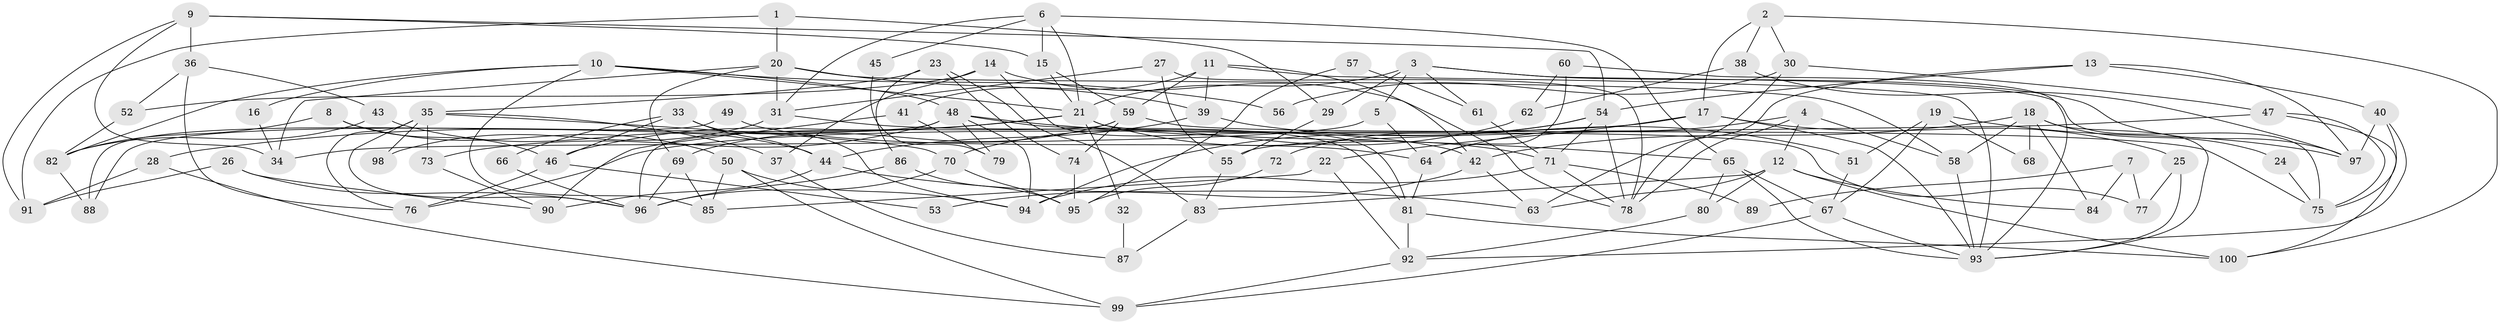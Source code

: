 // Generated by graph-tools (version 1.1) at 2025/11/02/21/25 10:11:14]
// undirected, 100 vertices, 200 edges
graph export_dot {
graph [start="1"]
  node [color=gray90,style=filled];
  1;
  2;
  3;
  4;
  5;
  6;
  7;
  8;
  9;
  10;
  11;
  12;
  13;
  14;
  15;
  16;
  17;
  18;
  19;
  20;
  21;
  22;
  23;
  24;
  25;
  26;
  27;
  28;
  29;
  30;
  31;
  32;
  33;
  34;
  35;
  36;
  37;
  38;
  39;
  40;
  41;
  42;
  43;
  44;
  45;
  46;
  47;
  48;
  49;
  50;
  51;
  52;
  53;
  54;
  55;
  56;
  57;
  58;
  59;
  60;
  61;
  62;
  63;
  64;
  65;
  66;
  67;
  68;
  69;
  70;
  71;
  72;
  73;
  74;
  75;
  76;
  77;
  78;
  79;
  80;
  81;
  82;
  83;
  84;
  85;
  86;
  87;
  88;
  89;
  90;
  91;
  92;
  93;
  94;
  95;
  96;
  97;
  98;
  99;
  100;
  1 -- 20;
  1 -- 29;
  1 -- 91;
  2 -- 17;
  2 -- 100;
  2 -- 30;
  2 -- 38;
  3 -- 5;
  3 -- 21;
  3 -- 29;
  3 -- 61;
  3 -- 75;
  3 -- 97;
  4 -- 78;
  4 -- 12;
  4 -- 58;
  4 -- 64;
  5 -- 64;
  5 -- 34;
  6 -- 21;
  6 -- 65;
  6 -- 15;
  6 -- 31;
  6 -- 45;
  7 -- 77;
  7 -- 84;
  7 -- 89;
  8 -- 82;
  8 -- 50;
  8 -- 46;
  9 -- 15;
  9 -- 54;
  9 -- 34;
  9 -- 36;
  9 -- 91;
  10 -- 21;
  10 -- 48;
  10 -- 16;
  10 -- 56;
  10 -- 82;
  10 -- 85;
  11 -- 42;
  11 -- 59;
  11 -- 39;
  11 -- 41;
  11 -- 93;
  12 -- 63;
  12 -- 83;
  12 -- 80;
  12 -- 84;
  12 -- 100;
  13 -- 40;
  13 -- 54;
  13 -- 78;
  13 -- 97;
  14 -- 78;
  14 -- 81;
  14 -- 37;
  14 -- 52;
  15 -- 59;
  15 -- 21;
  16 -- 34;
  17 -- 76;
  17 -- 93;
  17 -- 22;
  17 -- 25;
  18 -- 93;
  18 -- 58;
  18 -- 24;
  18 -- 42;
  18 -- 68;
  18 -- 84;
  19 -- 67;
  19 -- 97;
  19 -- 51;
  19 -- 68;
  20 -- 39;
  20 -- 58;
  20 -- 31;
  20 -- 34;
  20 -- 69;
  21 -- 28;
  21 -- 32;
  21 -- 46;
  21 -- 71;
  21 -- 77;
  22 -- 85;
  22 -- 92;
  23 -- 35;
  23 -- 74;
  23 -- 83;
  23 -- 86;
  24 -- 75;
  25 -- 93;
  25 -- 77;
  26 -- 96;
  26 -- 91;
  26 -- 90;
  27 -- 31;
  27 -- 78;
  27 -- 55;
  28 -- 99;
  28 -- 91;
  29 -- 55;
  30 -- 47;
  30 -- 56;
  30 -- 63;
  31 -- 42;
  31 -- 98;
  32 -- 87;
  33 -- 94;
  33 -- 46;
  33 -- 44;
  33 -- 66;
  35 -- 76;
  35 -- 73;
  35 -- 37;
  35 -- 70;
  35 -- 96;
  35 -- 98;
  36 -- 52;
  36 -- 43;
  36 -- 76;
  37 -- 87;
  38 -- 97;
  38 -- 62;
  39 -- 44;
  39 -- 51;
  40 -- 92;
  40 -- 97;
  40 -- 75;
  41 -- 90;
  41 -- 79;
  42 -- 53;
  42 -- 63;
  43 -- 44;
  43 -- 82;
  44 -- 63;
  44 -- 90;
  45 -- 79;
  46 -- 53;
  46 -- 76;
  47 -- 75;
  47 -- 100;
  47 -- 55;
  48 -- 94;
  48 -- 65;
  48 -- 73;
  48 -- 79;
  48 -- 81;
  48 -- 88;
  49 -- 64;
  49 -- 88;
  50 -- 85;
  50 -- 99;
  50 -- 94;
  51 -- 67;
  52 -- 82;
  54 -- 71;
  54 -- 94;
  54 -- 72;
  54 -- 78;
  55 -- 83;
  57 -- 95;
  57 -- 61;
  58 -- 93;
  59 -- 69;
  59 -- 75;
  59 -- 74;
  59 -- 96;
  60 -- 64;
  60 -- 62;
  60 -- 93;
  61 -- 71;
  62 -- 70;
  64 -- 81;
  65 -- 67;
  65 -- 93;
  65 -- 80;
  66 -- 96;
  67 -- 93;
  67 -- 99;
  69 -- 96;
  69 -- 85;
  70 -- 96;
  70 -- 95;
  71 -- 78;
  71 -- 89;
  71 -- 94;
  72 -- 95;
  73 -- 90;
  74 -- 95;
  80 -- 92;
  81 -- 92;
  81 -- 100;
  82 -- 88;
  83 -- 87;
  86 -- 96;
  86 -- 95;
  92 -- 99;
}
